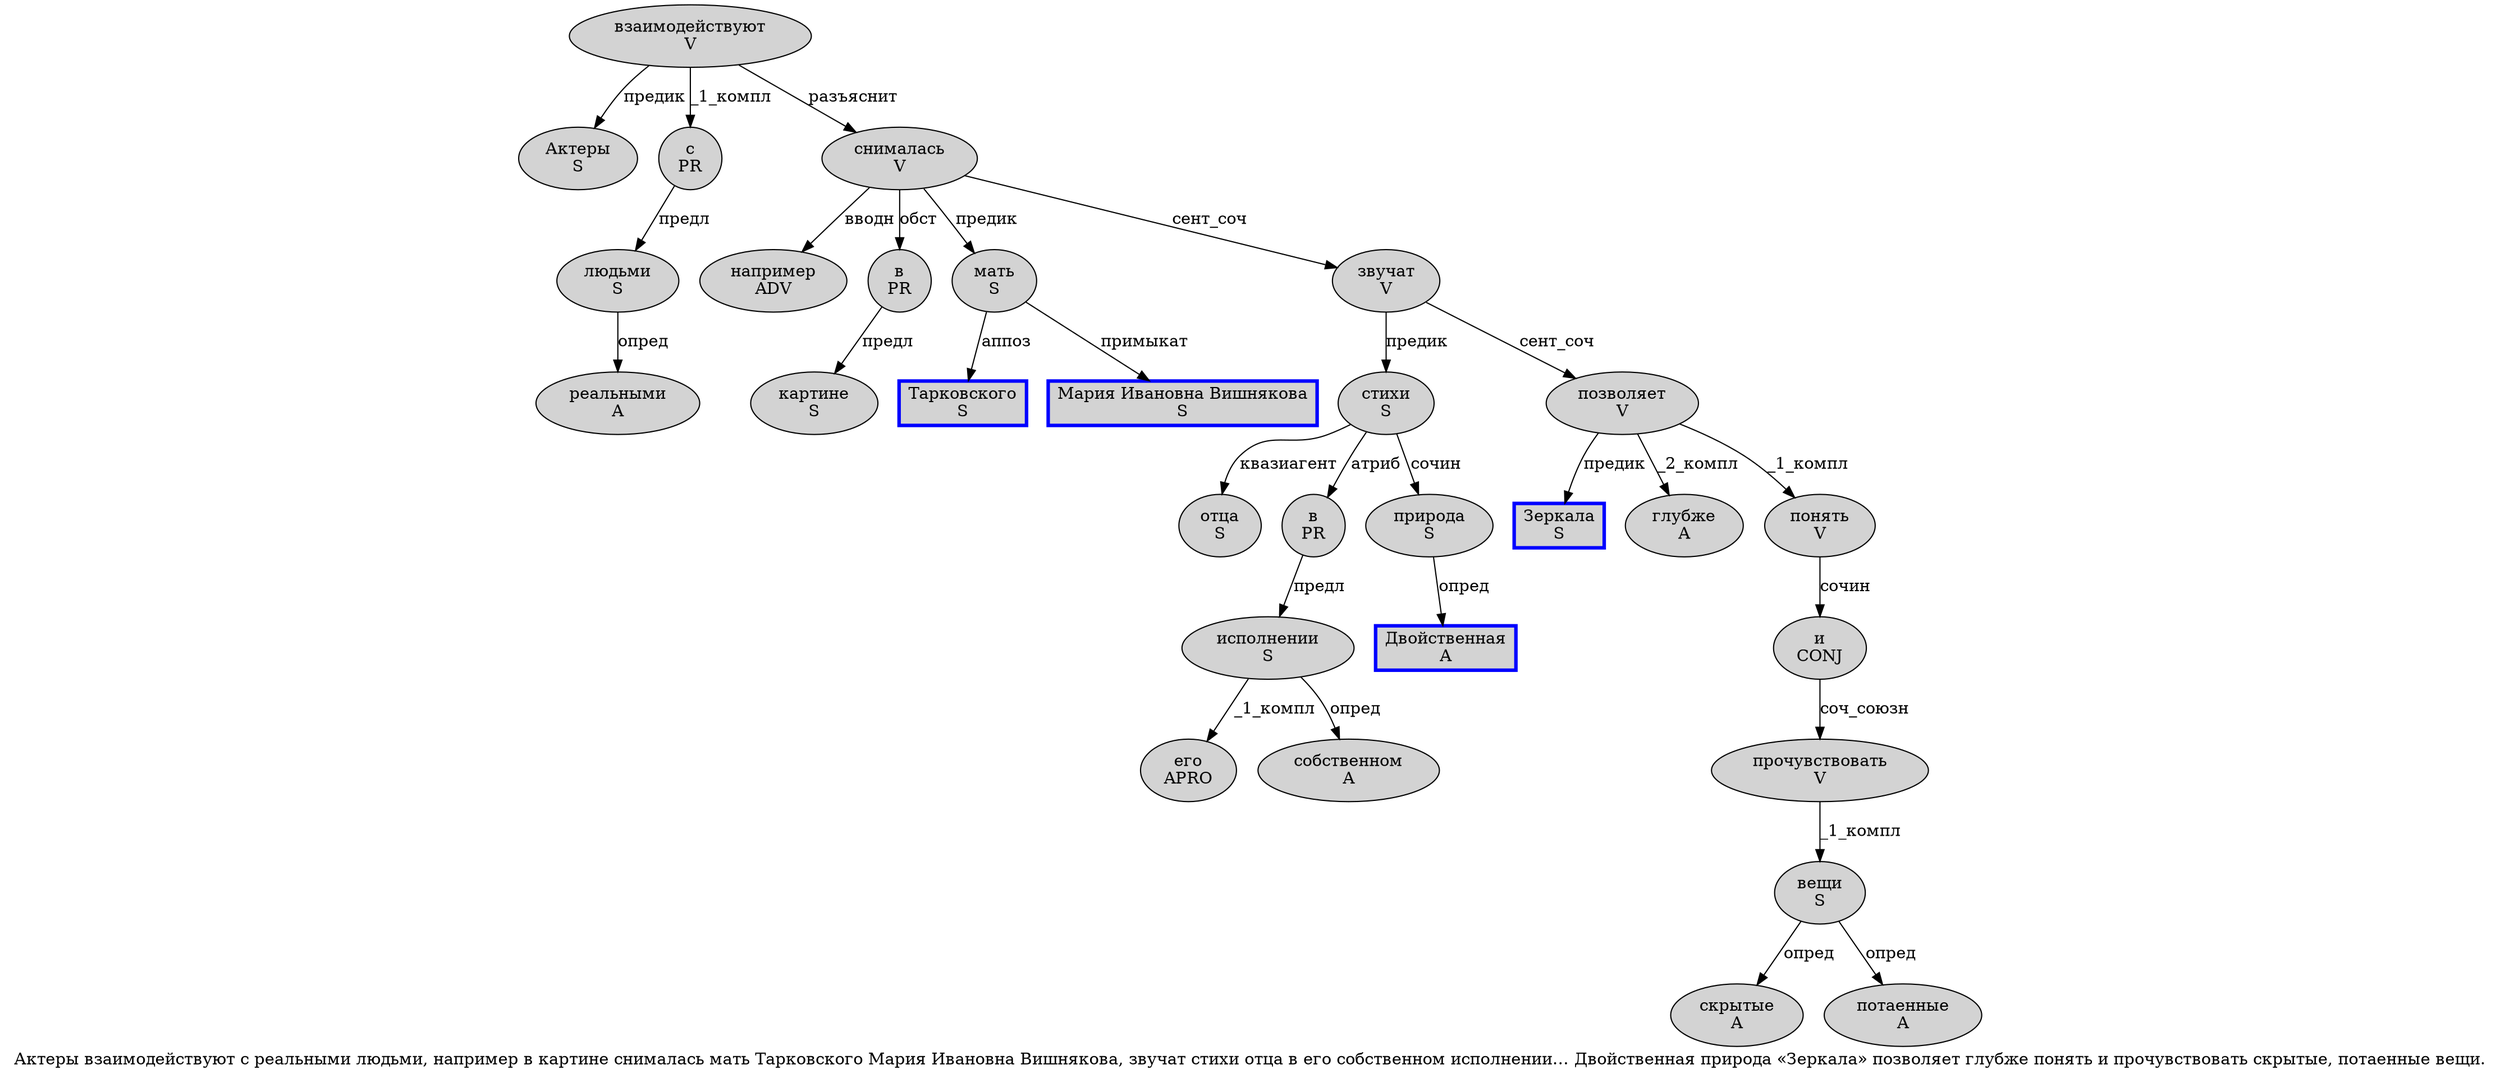 digraph SENTENCE_2136 {
	graph [label="Актеры взаимодействуют с реальными людьми, например в картине снималась мать Тарковского Мария Ивановна Вишнякова, звучат стихи отца в его собственном исполнении… Двойственная природа «Зеркала» позволяет глубже понять и прочувствовать скрытые, потаенные вещи."]
	node [style=filled]
		0 [label="Актеры
S" color="" fillcolor=lightgray penwidth=1 shape=ellipse]
		1 [label="взаимодействуют
V" color="" fillcolor=lightgray penwidth=1 shape=ellipse]
		2 [label="с
PR" color="" fillcolor=lightgray penwidth=1 shape=ellipse]
		3 [label="реальными
A" color="" fillcolor=lightgray penwidth=1 shape=ellipse]
		4 [label="людьми
S" color="" fillcolor=lightgray penwidth=1 shape=ellipse]
		6 [label="например
ADV" color="" fillcolor=lightgray penwidth=1 shape=ellipse]
		7 [label="в
PR" color="" fillcolor=lightgray penwidth=1 shape=ellipse]
		8 [label="картине
S" color="" fillcolor=lightgray penwidth=1 shape=ellipse]
		9 [label="снималась
V" color="" fillcolor=lightgray penwidth=1 shape=ellipse]
		10 [label="мать
S" color="" fillcolor=lightgray penwidth=1 shape=ellipse]
		11 [label="Тарковского
S" color=blue fillcolor=lightgray penwidth=3 shape=box]
		12 [label="Мария Ивановна Вишнякова
S" color=blue fillcolor=lightgray penwidth=3 shape=box]
		14 [label="звучат
V" color="" fillcolor=lightgray penwidth=1 shape=ellipse]
		15 [label="стихи
S" color="" fillcolor=lightgray penwidth=1 shape=ellipse]
		16 [label="отца
S" color="" fillcolor=lightgray penwidth=1 shape=ellipse]
		17 [label="в
PR" color="" fillcolor=lightgray penwidth=1 shape=ellipse]
		18 [label="его
APRO" color="" fillcolor=lightgray penwidth=1 shape=ellipse]
		19 [label="собственном
A" color="" fillcolor=lightgray penwidth=1 shape=ellipse]
		20 [label="исполнении
S" color="" fillcolor=lightgray penwidth=1 shape=ellipse]
		22 [label="Двойственная
A" color=blue fillcolor=lightgray penwidth=3 shape=box]
		23 [label="природа
S" color="" fillcolor=lightgray penwidth=1 shape=ellipse]
		25 [label="Зеркала
S" color=blue fillcolor=lightgray penwidth=3 shape=box]
		27 [label="позволяет
V" color="" fillcolor=lightgray penwidth=1 shape=ellipse]
		28 [label="глубже
A" color="" fillcolor=lightgray penwidth=1 shape=ellipse]
		29 [label="понять
V" color="" fillcolor=lightgray penwidth=1 shape=ellipse]
		30 [label="и
CONJ" color="" fillcolor=lightgray penwidth=1 shape=ellipse]
		31 [label="прочувствовать
V" color="" fillcolor=lightgray penwidth=1 shape=ellipse]
		32 [label="скрытые
A" color="" fillcolor=lightgray penwidth=1 shape=ellipse]
		34 [label="потаенные
A" color="" fillcolor=lightgray penwidth=1 shape=ellipse]
		35 [label="вещи
S" color="" fillcolor=lightgray penwidth=1 shape=ellipse]
			23 -> 22 [label="опред"]
			7 -> 8 [label="предл"]
			20 -> 18 [label="_1_компл"]
			20 -> 19 [label="опред"]
			15 -> 16 [label="квазиагент"]
			15 -> 17 [label="атриб"]
			15 -> 23 [label="сочин"]
			29 -> 30 [label="сочин"]
			30 -> 31 [label="соч_союзн"]
			14 -> 15 [label="предик"]
			14 -> 27 [label="сент_соч"]
			31 -> 35 [label="_1_компл"]
			35 -> 32 [label="опред"]
			35 -> 34 [label="опред"]
			10 -> 11 [label="аппоз"]
			10 -> 12 [label="примыкат"]
			4 -> 3 [label="опред"]
			2 -> 4 [label="предл"]
			1 -> 0 [label="предик"]
			1 -> 2 [label="_1_компл"]
			1 -> 9 [label="разъяснит"]
			27 -> 25 [label="предик"]
			27 -> 28 [label="_2_компл"]
			27 -> 29 [label="_1_компл"]
			9 -> 6 [label="вводн"]
			9 -> 7 [label="обст"]
			9 -> 10 [label="предик"]
			9 -> 14 [label="сент_соч"]
			17 -> 20 [label="предл"]
}